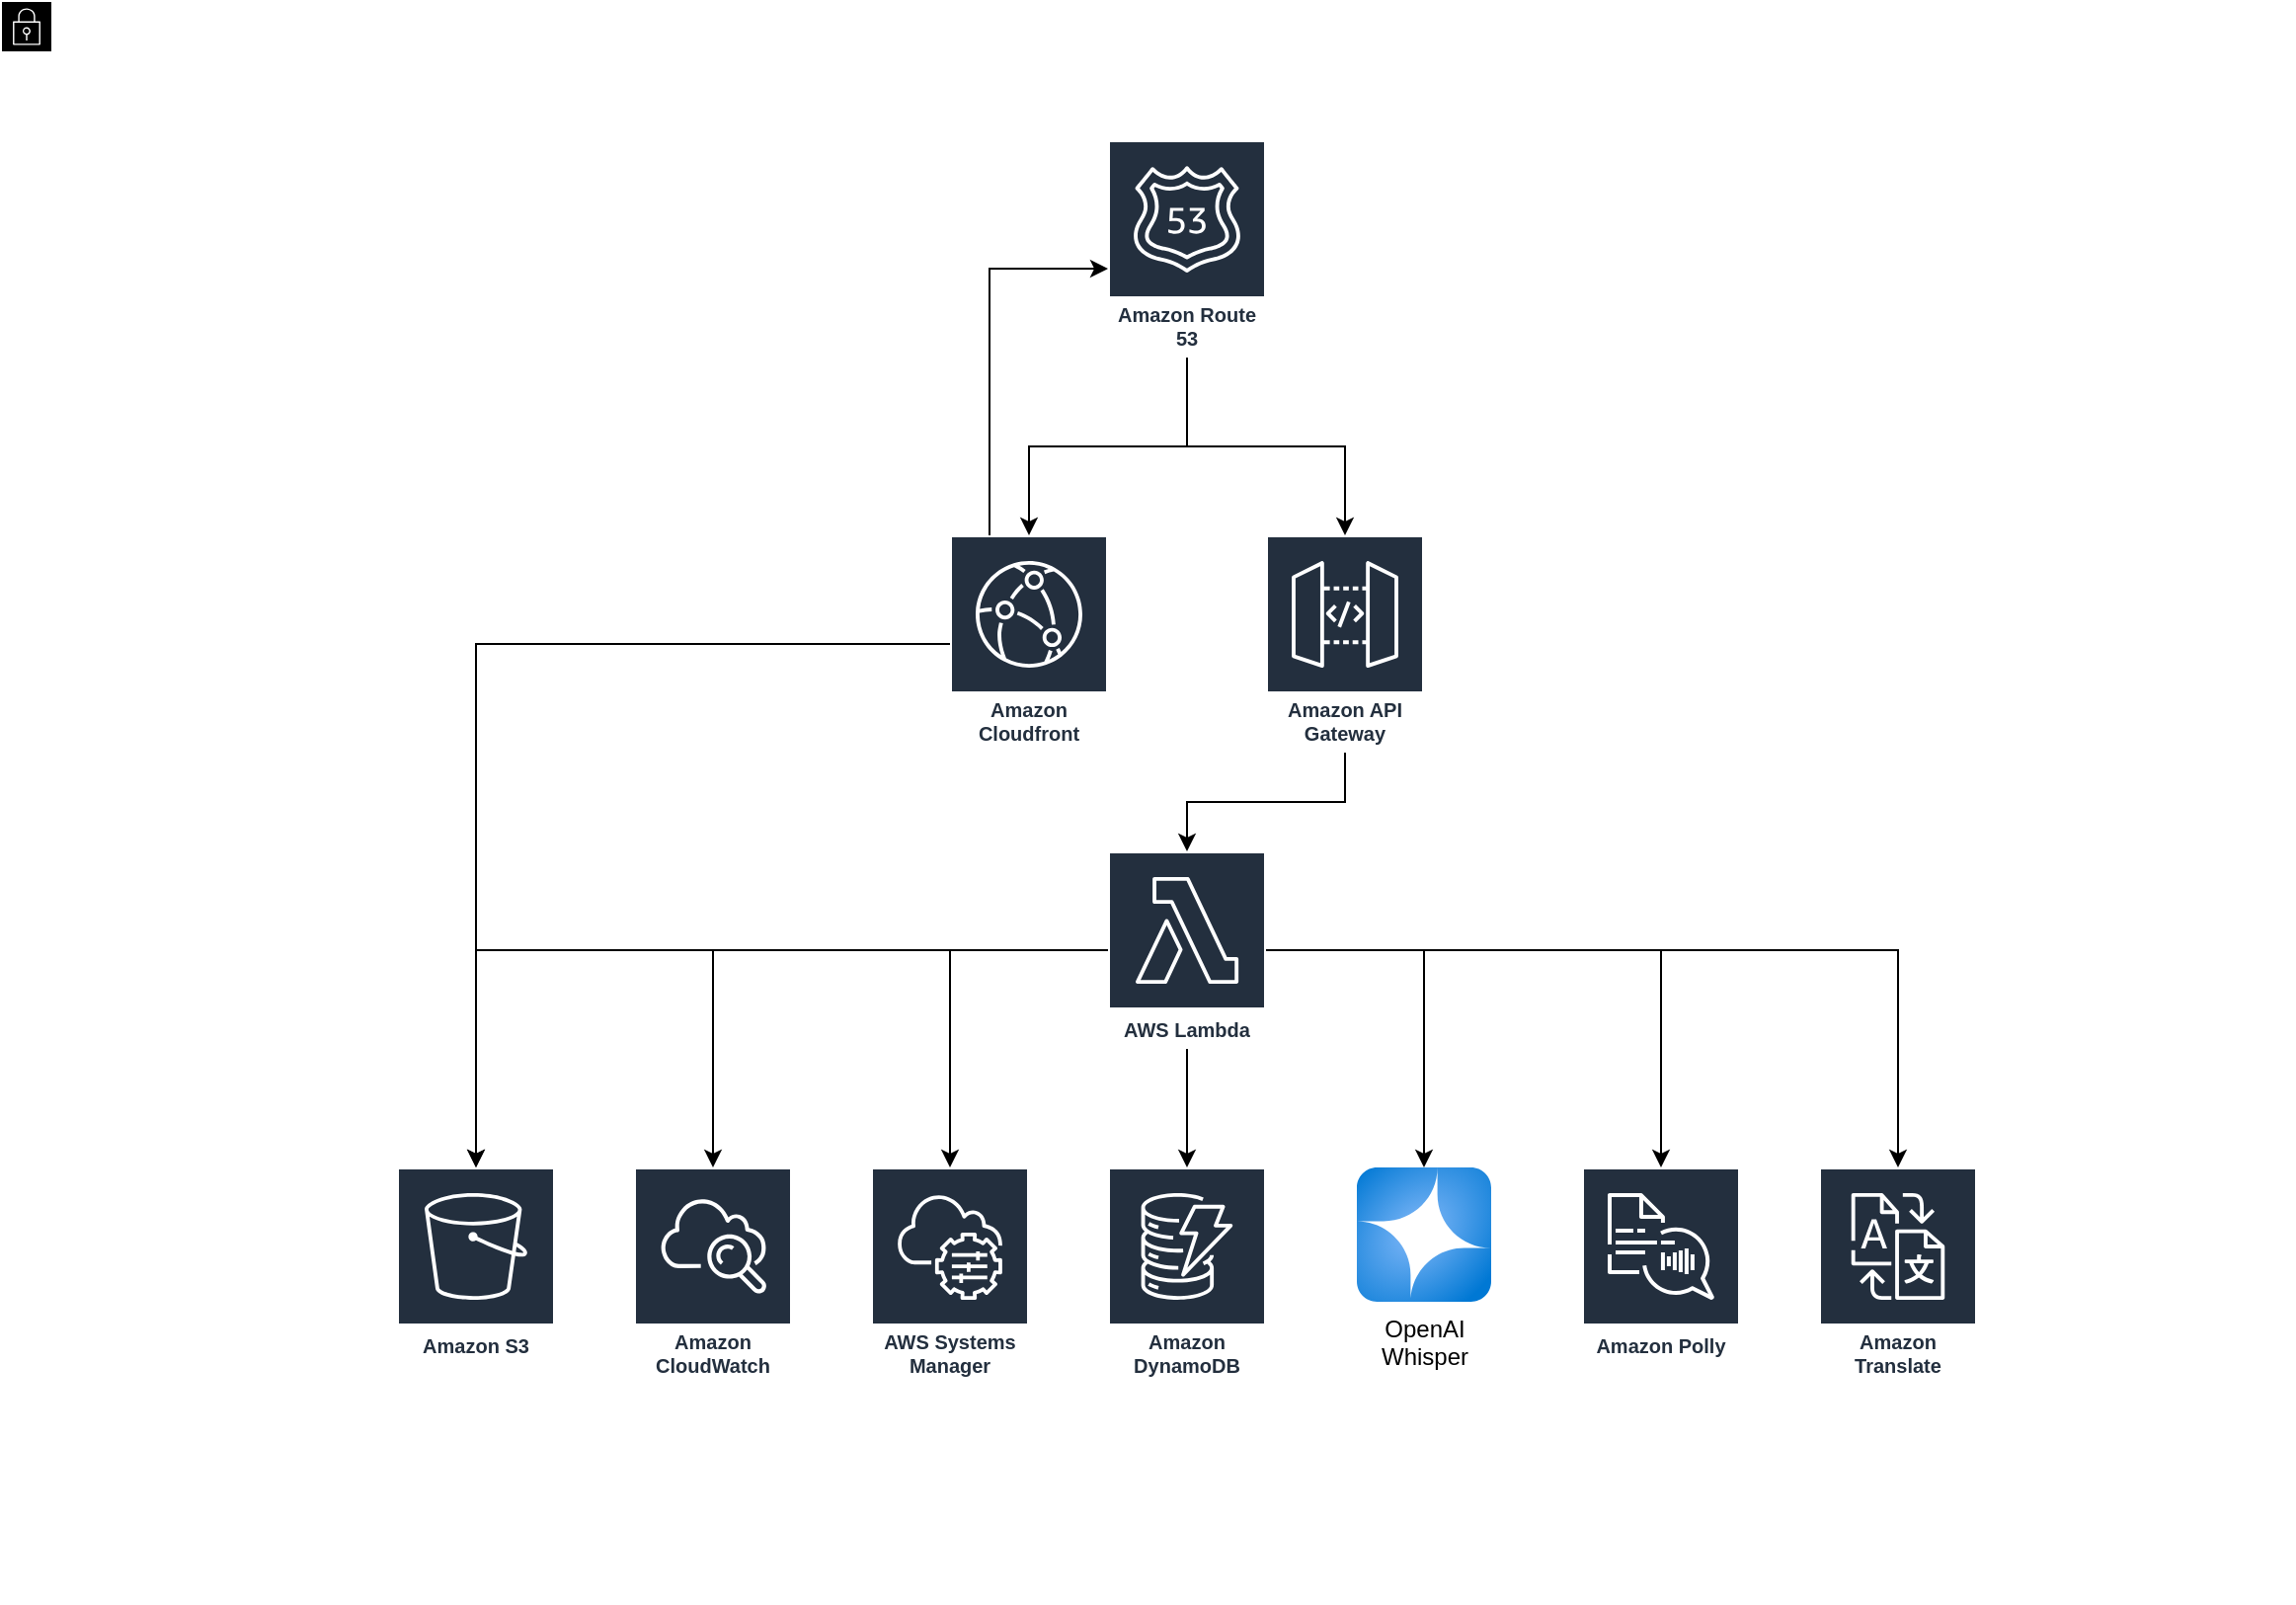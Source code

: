 <mxfile version="26.0.13">
  <diagram name="Sayfa -1" id="T5c-29nnTJdJgavPYzRY">
    <mxGraphModel dx="1965" dy="510" grid="1" gridSize="10" guides="1" tooltips="1" connect="1" arrows="1" fold="1" page="1" pageScale="1" pageWidth="1169" pageHeight="827" math="0" shadow="0">
      <root>
        <mxCell id="0" />
        <mxCell id="1" parent="0" />
        <mxCell id="g16Wq1d4LQn0EkF3N1o3-5" value="&lt;div&gt;&lt;br&gt;&lt;/div&gt;" style="points=[[0,0],[0.25,0],[0.5,0],[0.75,0],[1,0],[1,0.25],[1,0.5],[1,0.75],[1,1],[0.75,1],[0.5,1],[0.25,1],[0,1],[0,0.75],[0,0.5],[0,0.25]];outlineConnect=0;html=1;whiteSpace=wrap;fontSize=12;fontStyle=0;container=1;pointerEvents=0;collapsible=0;recursiveResize=0;shape=mxgraph.aws4.group;grIcon=mxgraph.aws4.group_security_group;grStroke=0;verticalAlign=top;align=left;spacingLeft=30;dashed=0;fillColor=none;strokeColor=default;" parent="1" vertex="1">
          <mxGeometry x="-1160" y="10" width="1160" height="810" as="geometry" />
        </mxCell>
        <mxCell id="crF3Aw2DtqwCxkJPiTV9-11" value="AWS Systems Manager" style="sketch=0;outlineConnect=0;fontColor=#232F3E;gradientColor=none;strokeColor=#ffffff;fillColor=#232F3E;dashed=0;verticalLabelPosition=middle;verticalAlign=bottom;align=center;html=1;whiteSpace=wrap;fontSize=10;fontStyle=1;spacing=3;shape=mxgraph.aws4.productIcon;prIcon=mxgraph.aws4.systems_manager;" parent="g16Wq1d4LQn0EkF3N1o3-5" vertex="1">
          <mxGeometry x="440" y="590" width="80" height="110" as="geometry" />
        </mxCell>
        <mxCell id="crF3Aw2DtqwCxkJPiTV9-27" value="Amazon CloudWatch" style="sketch=0;outlineConnect=0;fontColor=#232F3E;gradientColor=none;strokeColor=#ffffff;fillColor=#232F3E;dashed=0;verticalLabelPosition=middle;verticalAlign=bottom;align=center;html=1;whiteSpace=wrap;fontSize=10;fontStyle=1;spacing=3;shape=mxgraph.aws4.productIcon;prIcon=mxgraph.aws4.cloudwatch;" parent="g16Wq1d4LQn0EkF3N1o3-5" vertex="1">
          <mxGeometry x="320" y="590" width="80" height="110" as="geometry" />
        </mxCell>
        <mxCell id="crF3Aw2DtqwCxkJPiTV9-83" value="" style="group" parent="g16Wq1d4LQn0EkF3N1o3-5" connectable="0" vertex="1">
          <mxGeometry x="200" y="590" width="80" height="110" as="geometry" />
        </mxCell>
        <mxCell id="crF3Aw2DtqwCxkJPiTV9-17" value="Amazon S3" style="sketch=0;outlineConnect=0;fontColor=#232F3E;gradientColor=none;strokeColor=#ffffff;fillColor=#232F3E;dashed=0;verticalLabelPosition=middle;verticalAlign=bottom;align=center;html=1;whiteSpace=wrap;fontSize=10;fontStyle=1;spacing=3;shape=mxgraph.aws4.productIcon;prIcon=mxgraph.aws4.s3;" parent="crF3Aw2DtqwCxkJPiTV9-83" vertex="1">
          <mxGeometry width="80" height="100" as="geometry" />
        </mxCell>
        <mxCell id="crF3Aw2DtqwCxkJPiTV9-82" value="" style="rounded=0;whiteSpace=wrap;html=1;fillColor=none;strokeColor=none;" parent="crF3Aw2DtqwCxkJPiTV9-83" vertex="1">
          <mxGeometry width="80" height="110" as="geometry" />
        </mxCell>
        <mxCell id="crF3Aw2DtqwCxkJPiTV9-54" style="edgeStyle=orthogonalEdgeStyle;rounded=0;orthogonalLoop=1;jettySize=auto;html=1;" parent="g16Wq1d4LQn0EkF3N1o3-5" source="crF3Aw2DtqwCxkJPiTV9-18" target="crF3Aw2DtqwCxkJPiTV9-9" edge="1">
          <mxGeometry relative="1" as="geometry" />
        </mxCell>
        <mxCell id="crF3Aw2DtqwCxkJPiTV9-55" style="edgeStyle=orthogonalEdgeStyle;rounded=0;orthogonalLoop=1;jettySize=auto;html=1;" parent="g16Wq1d4LQn0EkF3N1o3-5" source="crF3Aw2DtqwCxkJPiTV9-18" target="crF3Aw2DtqwCxkJPiTV9-19" edge="1">
          <mxGeometry relative="1" as="geometry" />
        </mxCell>
        <mxCell id="crF3Aw2DtqwCxkJPiTV9-18" value="Amazon Route 53" style="sketch=0;outlineConnect=0;fontColor=#232F3E;gradientColor=none;strokeColor=#ffffff;fillColor=#232F3E;dashed=0;verticalLabelPosition=middle;verticalAlign=bottom;align=center;html=1;whiteSpace=wrap;fontSize=10;fontStyle=1;spacing=3;shape=mxgraph.aws4.productIcon;prIcon=mxgraph.aws4.route_53;" parent="g16Wq1d4LQn0EkF3N1o3-5" vertex="1">
          <mxGeometry x="560" y="70" width="80" height="110" as="geometry" />
        </mxCell>
        <mxCell id="crF3Aw2DtqwCxkJPiTV9-56" style="edgeStyle=orthogonalEdgeStyle;rounded=0;orthogonalLoop=1;jettySize=auto;html=1;" parent="g16Wq1d4LQn0EkF3N1o3-5" source="crF3Aw2DtqwCxkJPiTV9-19" target="crF3Aw2DtqwCxkJPiTV9-18" edge="1">
          <mxGeometry relative="1" as="geometry">
            <Array as="points">
              <mxPoint x="500" y="135" />
            </Array>
          </mxGeometry>
        </mxCell>
        <mxCell id="fNsbauxDB0n5MSb_HVhL-3" style="edgeStyle=orthogonalEdgeStyle;rounded=0;orthogonalLoop=1;jettySize=auto;html=1;" edge="1" parent="g16Wq1d4LQn0EkF3N1o3-5" source="crF3Aw2DtqwCxkJPiTV9-19" target="crF3Aw2DtqwCxkJPiTV9-82">
          <mxGeometry relative="1" as="geometry" />
        </mxCell>
        <mxCell id="crF3Aw2DtqwCxkJPiTV9-19" value="Amazon Cloudfront" style="sketch=0;outlineConnect=0;fontColor=#232F3E;gradientColor=none;strokeColor=#ffffff;fillColor=#232F3E;dashed=0;verticalLabelPosition=middle;verticalAlign=bottom;align=center;html=1;whiteSpace=wrap;fontSize=10;fontStyle=1;spacing=3;shape=mxgraph.aws4.productIcon;prIcon=mxgraph.aws4.cloudfront;" parent="g16Wq1d4LQn0EkF3N1o3-5" vertex="1">
          <mxGeometry x="480" y="270" width="80" height="110" as="geometry" />
        </mxCell>
        <mxCell id="fNsbauxDB0n5MSb_HVhL-10" style="edgeStyle=orthogonalEdgeStyle;rounded=0;orthogonalLoop=1;jettySize=auto;html=1;" edge="1" parent="g16Wq1d4LQn0EkF3N1o3-5" source="crF3Aw2DtqwCxkJPiTV9-9" target="crF3Aw2DtqwCxkJPiTV9-7">
          <mxGeometry relative="1" as="geometry" />
        </mxCell>
        <mxCell id="crF3Aw2DtqwCxkJPiTV9-9" value="Amazon API Gateway" style="sketch=0;outlineConnect=0;fontColor=#232F3E;gradientColor=none;strokeColor=#ffffff;fillColor=#232F3E;dashed=0;verticalLabelPosition=middle;verticalAlign=bottom;align=center;html=1;whiteSpace=wrap;fontSize=10;fontStyle=1;spacing=3;shape=mxgraph.aws4.productIcon;prIcon=mxgraph.aws4.api_gateway;" parent="g16Wq1d4LQn0EkF3N1o3-5" vertex="1">
          <mxGeometry x="640" y="270" width="80" height="110" as="geometry" />
        </mxCell>
        <mxCell id="fNsbauxDB0n5MSb_HVhL-5" style="edgeStyle=orthogonalEdgeStyle;rounded=0;orthogonalLoop=1;jettySize=auto;html=1;" edge="1" parent="g16Wq1d4LQn0EkF3N1o3-5" source="crF3Aw2DtqwCxkJPiTV9-7" target="crF3Aw2DtqwCxkJPiTV9-82">
          <mxGeometry relative="1" as="geometry" />
        </mxCell>
        <mxCell id="fNsbauxDB0n5MSb_HVhL-6" style="edgeStyle=orthogonalEdgeStyle;rounded=0;orthogonalLoop=1;jettySize=auto;html=1;" edge="1" parent="g16Wq1d4LQn0EkF3N1o3-5" source="crF3Aw2DtqwCxkJPiTV9-7" target="crF3Aw2DtqwCxkJPiTV9-27">
          <mxGeometry relative="1" as="geometry" />
        </mxCell>
        <mxCell id="fNsbauxDB0n5MSb_HVhL-7" style="edgeStyle=orthogonalEdgeStyle;rounded=0;orthogonalLoop=1;jettySize=auto;html=1;" edge="1" parent="g16Wq1d4LQn0EkF3N1o3-5" source="crF3Aw2DtqwCxkJPiTV9-7" target="crF3Aw2DtqwCxkJPiTV9-11">
          <mxGeometry relative="1" as="geometry" />
        </mxCell>
        <mxCell id="fNsbauxDB0n5MSb_HVhL-8" style="edgeStyle=orthogonalEdgeStyle;rounded=0;orthogonalLoop=1;jettySize=auto;html=1;" edge="1" parent="g16Wq1d4LQn0EkF3N1o3-5" source="crF3Aw2DtqwCxkJPiTV9-7" target="fNsbauxDB0n5MSb_HVhL-1">
          <mxGeometry relative="1" as="geometry" />
        </mxCell>
        <mxCell id="fNsbauxDB0n5MSb_HVhL-9" style="edgeStyle=orthogonalEdgeStyle;rounded=0;orthogonalLoop=1;jettySize=auto;html=1;" edge="1" parent="g16Wq1d4LQn0EkF3N1o3-5" source="crF3Aw2DtqwCxkJPiTV9-7" target="fNsbauxDB0n5MSb_HVhL-2">
          <mxGeometry relative="1" as="geometry" />
        </mxCell>
        <mxCell id="fNsbauxDB0n5MSb_HVhL-16" style="edgeStyle=orthogonalEdgeStyle;rounded=0;orthogonalLoop=1;jettySize=auto;html=1;" edge="1" parent="g16Wq1d4LQn0EkF3N1o3-5" source="crF3Aw2DtqwCxkJPiTV9-7" target="fNsbauxDB0n5MSb_HVhL-15">
          <mxGeometry relative="1" as="geometry" />
        </mxCell>
        <mxCell id="crF3Aw2DtqwCxkJPiTV9-7" value="AWS Lambda" style="sketch=0;outlineConnect=0;fontColor=#232F3E;gradientColor=none;strokeColor=#ffffff;fillColor=#232F3E;dashed=0;verticalLabelPosition=middle;verticalAlign=bottom;align=center;html=1;whiteSpace=wrap;fontSize=10;fontStyle=1;spacing=3;shape=mxgraph.aws4.productIcon;prIcon=mxgraph.aws4.lambda;" parent="g16Wq1d4LQn0EkF3N1o3-5" vertex="1">
          <mxGeometry x="560" y="430" width="80" height="100" as="geometry" />
        </mxCell>
        <mxCell id="fNsbauxDB0n5MSb_HVhL-1" value="Amazon Translate" style="sketch=0;outlineConnect=0;fontColor=#232F3E;gradientColor=none;strokeColor=#ffffff;fillColor=#232F3E;dashed=0;verticalLabelPosition=middle;verticalAlign=bottom;align=center;html=1;whiteSpace=wrap;fontSize=10;fontStyle=1;spacing=3;shape=mxgraph.aws4.productIcon;prIcon=mxgraph.aws4.translate;" vertex="1" parent="g16Wq1d4LQn0EkF3N1o3-5">
          <mxGeometry x="920" y="590" width="80" height="110" as="geometry" />
        </mxCell>
        <mxCell id="fNsbauxDB0n5MSb_HVhL-2" value="Amazon Polly" style="sketch=0;outlineConnect=0;fontColor=#232F3E;gradientColor=none;strokeColor=#ffffff;fillColor=#232F3E;dashed=0;verticalLabelPosition=middle;verticalAlign=bottom;align=center;html=1;whiteSpace=wrap;fontSize=10;fontStyle=1;spacing=3;shape=mxgraph.aws4.productIcon;prIcon=mxgraph.aws4.polly;" vertex="1" parent="g16Wq1d4LQn0EkF3N1o3-5">
          <mxGeometry x="800" y="590" width="80" height="100" as="geometry" />
        </mxCell>
        <mxCell id="fNsbauxDB0n5MSb_HVhL-13" value="" style="group" vertex="1" connectable="0" parent="g16Wq1d4LQn0EkF3N1o3-5">
          <mxGeometry x="680" y="590" width="80" height="110" as="geometry" />
        </mxCell>
        <mxCell id="fNsbauxDB0n5MSb_HVhL-11" value="OpenAI&lt;div&gt;Whisper&lt;/div&gt;" style="image;aspect=fixed;html=1;points=[];align=center;fontSize=12;image=img/lib/azure2/ai_machine_learning/Azure_OpenAI.svg;" vertex="1" parent="fNsbauxDB0n5MSb_HVhL-13">
          <mxGeometry x="6" width="68" height="68" as="geometry" />
        </mxCell>
        <mxCell id="fNsbauxDB0n5MSb_HVhL-12" value="" style="rounded=0;whiteSpace=wrap;html=1;fillColor=none;strokeColor=none;" vertex="1" parent="fNsbauxDB0n5MSb_HVhL-13">
          <mxGeometry width="80" height="110" as="geometry" />
        </mxCell>
        <mxCell id="fNsbauxDB0n5MSb_HVhL-14" style="edgeStyle=orthogonalEdgeStyle;rounded=0;orthogonalLoop=1;jettySize=auto;html=1;" edge="1" parent="g16Wq1d4LQn0EkF3N1o3-5" source="crF3Aw2DtqwCxkJPiTV9-7" target="fNsbauxDB0n5MSb_HVhL-12">
          <mxGeometry relative="1" as="geometry" />
        </mxCell>
        <mxCell id="fNsbauxDB0n5MSb_HVhL-15" value="Amazon DynamoDB" style="sketch=0;outlineConnect=0;fontColor=#232F3E;gradientColor=none;strokeColor=#ffffff;fillColor=#232F3E;dashed=0;verticalLabelPosition=middle;verticalAlign=bottom;align=center;html=1;whiteSpace=wrap;fontSize=10;fontStyle=1;spacing=3;shape=mxgraph.aws4.productIcon;prIcon=mxgraph.aws4.dynamodb;" vertex="1" parent="g16Wq1d4LQn0EkF3N1o3-5">
          <mxGeometry x="560" y="590" width="80" height="110" as="geometry" />
        </mxCell>
      </root>
    </mxGraphModel>
  </diagram>
</mxfile>
